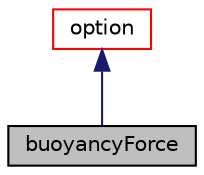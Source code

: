 digraph "buoyancyForce"
{
  bgcolor="transparent";
  edge [fontname="Helvetica",fontsize="10",labelfontname="Helvetica",labelfontsize="10"];
  node [fontname="Helvetica",fontsize="10",shape=record];
  Node1 [label="buoyancyForce",height=0.2,width=0.4,color="black", fillcolor="grey75", style="filled", fontcolor="black"];
  Node2 -> Node1 [dir="back",color="midnightblue",fontsize="10",style="solid",fontname="Helvetica"];
  Node2 [label="option",height=0.2,width=0.4,color="red",URL="$a01758.html",tooltip="Finite volume options abstract base class. Provides a base set of controls, e.g.: ..."];
}
